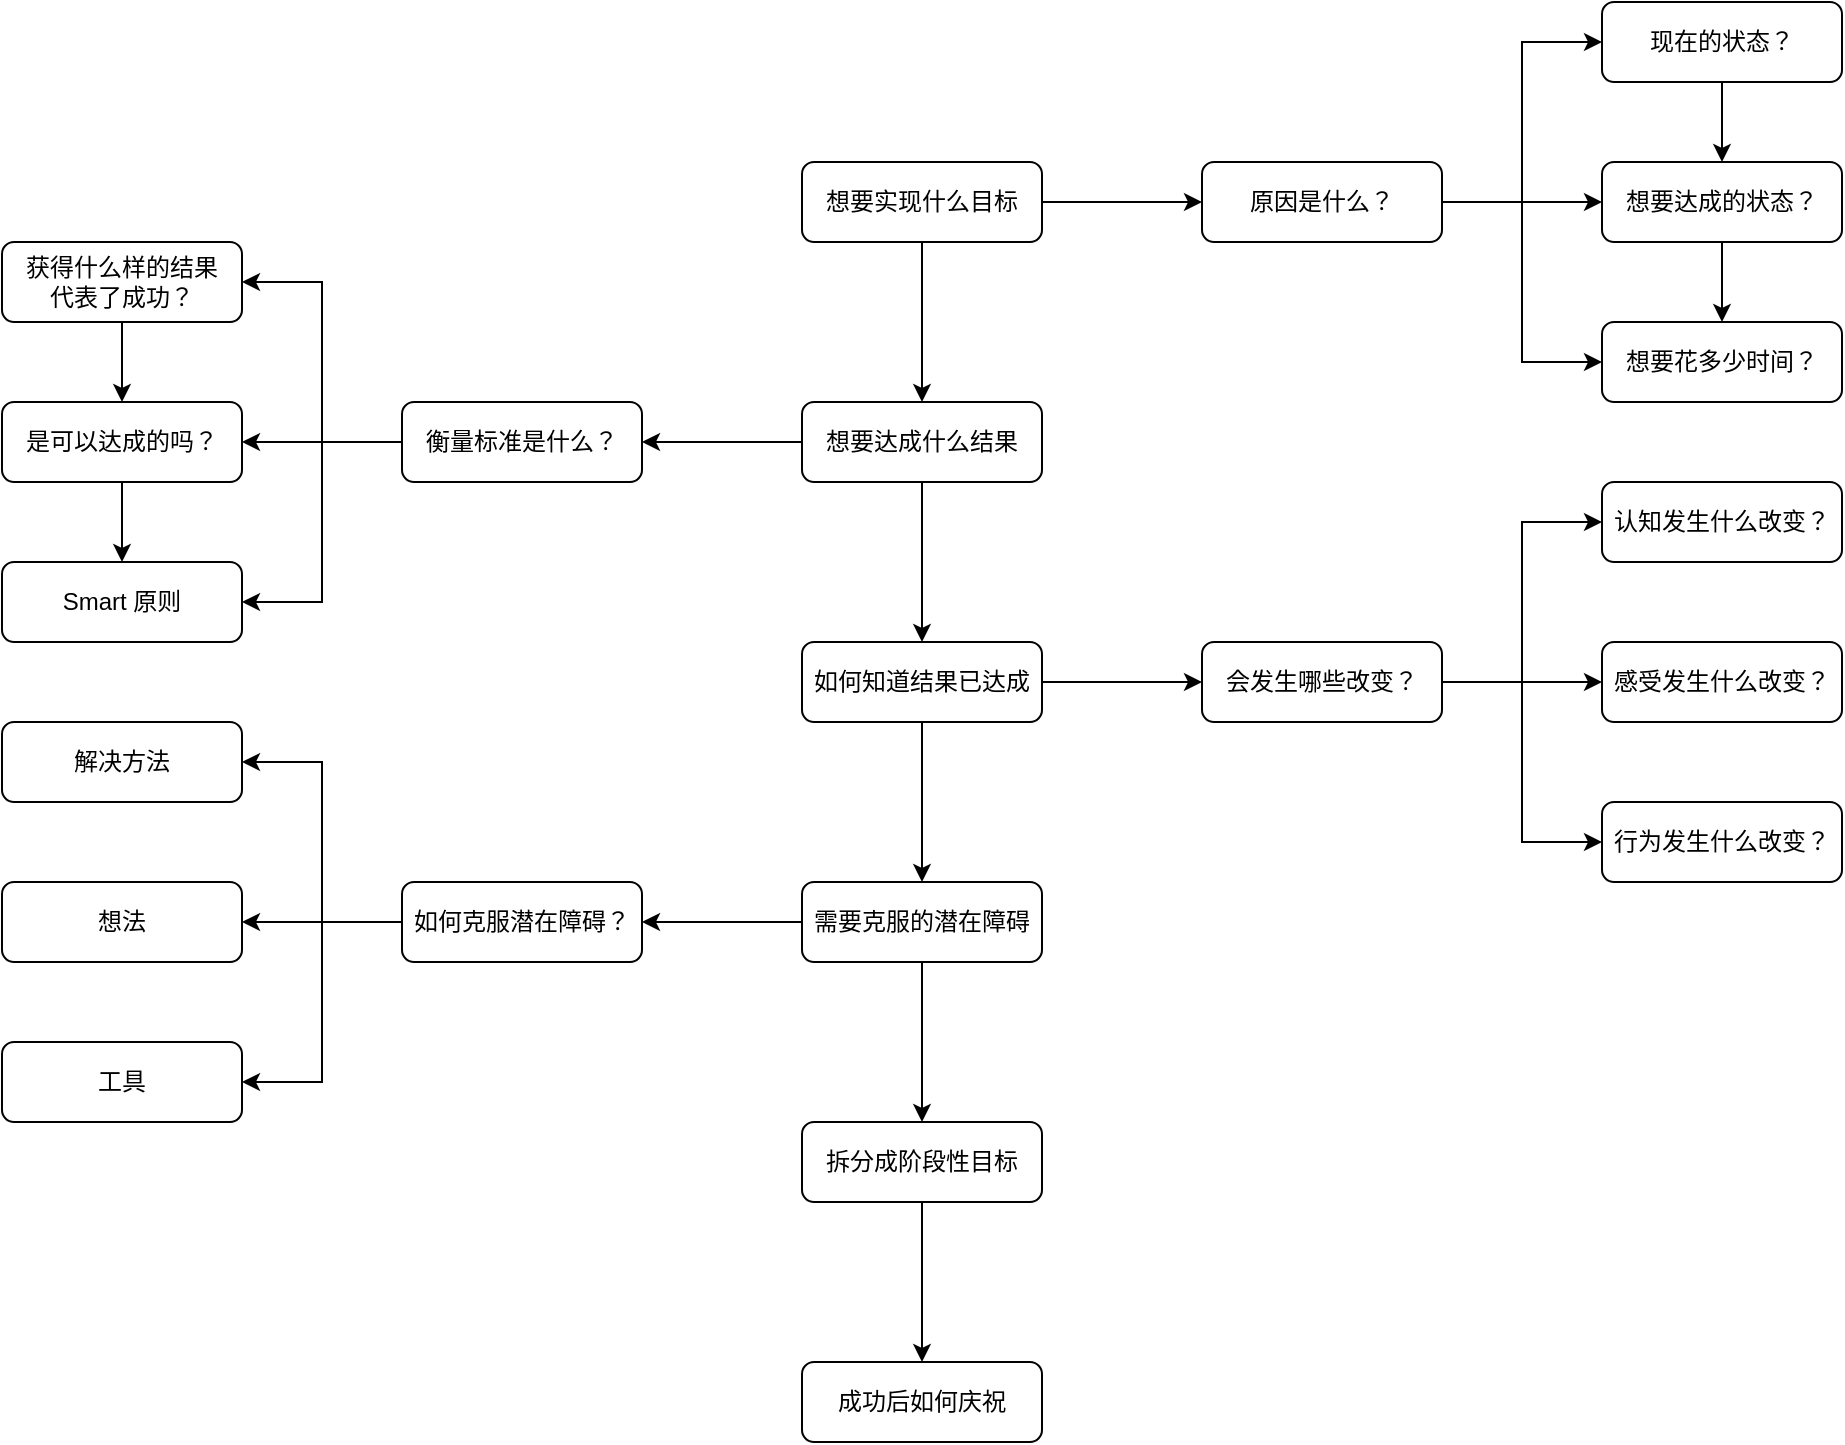 <mxfile version="24.8.6">
  <diagram name="行动计划" id="g7bI6O3wesZc79Nfie9q">
    <mxGraphModel dx="1820" dy="515" grid="1" gridSize="10" guides="1" tooltips="1" connect="1" arrows="1" fold="1" page="1" pageScale="1" pageWidth="827" pageHeight="1169" math="0" shadow="0">
      <root>
        <mxCell id="0" />
        <mxCell id="1" parent="0" />
        <mxCell id="AEj-KMiuFNynOYT03KIb-4" style="edgeStyle=orthogonalEdgeStyle;rounded=0;orthogonalLoop=1;jettySize=auto;html=1;" edge="1" parent="1" source="AEj-KMiuFNynOYT03KIb-1" target="AEj-KMiuFNynOYT03KIb-3">
          <mxGeometry relative="1" as="geometry" />
        </mxCell>
        <mxCell id="AEj-KMiuFNynOYT03KIb-13" style="edgeStyle=orthogonalEdgeStyle;rounded=0;orthogonalLoop=1;jettySize=auto;html=1;" edge="1" parent="1" source="AEj-KMiuFNynOYT03KIb-1" target="AEj-KMiuFNynOYT03KIb-2">
          <mxGeometry relative="1" as="geometry" />
        </mxCell>
        <mxCell id="AEj-KMiuFNynOYT03KIb-1" value="想要实现什么目标" style="rounded=1;whiteSpace=wrap;html=1;" vertex="1" parent="1">
          <mxGeometry x="360" y="160" width="120" height="40" as="geometry" />
        </mxCell>
        <mxCell id="AEj-KMiuFNynOYT03KIb-21" style="edgeStyle=orthogonalEdgeStyle;rounded=0;orthogonalLoop=1;jettySize=auto;html=1;" edge="1" parent="1" source="AEj-KMiuFNynOYT03KIb-2" target="AEj-KMiuFNynOYT03KIb-20">
          <mxGeometry relative="1" as="geometry" />
        </mxCell>
        <mxCell id="AEj-KMiuFNynOYT03KIb-2" value="想要达成什么结果" style="rounded=1;whiteSpace=wrap;html=1;" vertex="1" parent="1">
          <mxGeometry x="360" y="280" width="120" height="40" as="geometry" />
        </mxCell>
        <mxCell id="AEj-KMiuFNynOYT03KIb-6" style="edgeStyle=orthogonalEdgeStyle;rounded=0;orthogonalLoop=1;jettySize=auto;html=1;entryX=0;entryY=0.5;entryDx=0;entryDy=0;" edge="1" parent="1" source="AEj-KMiuFNynOYT03KIb-3" target="AEj-KMiuFNynOYT03KIb-5">
          <mxGeometry relative="1" as="geometry" />
        </mxCell>
        <mxCell id="AEj-KMiuFNynOYT03KIb-32" style="edgeStyle=orthogonalEdgeStyle;rounded=0;orthogonalLoop=1;jettySize=auto;html=1;" edge="1" parent="1" source="AEj-KMiuFNynOYT03KIb-3" target="AEj-KMiuFNynOYT03KIb-7">
          <mxGeometry relative="1" as="geometry" />
        </mxCell>
        <mxCell id="AEj-KMiuFNynOYT03KIb-33" style="edgeStyle=orthogonalEdgeStyle;rounded=0;orthogonalLoop=1;jettySize=auto;html=1;entryX=0;entryY=0.5;entryDx=0;entryDy=0;" edge="1" parent="1" source="AEj-KMiuFNynOYT03KIb-3" target="AEj-KMiuFNynOYT03KIb-9">
          <mxGeometry relative="1" as="geometry" />
        </mxCell>
        <mxCell id="AEj-KMiuFNynOYT03KIb-3" value="原因是什么？" style="rounded=1;whiteSpace=wrap;html=1;" vertex="1" parent="1">
          <mxGeometry x="560" y="160" width="120" height="40" as="geometry" />
        </mxCell>
        <mxCell id="AEj-KMiuFNynOYT03KIb-8" style="edgeStyle=orthogonalEdgeStyle;rounded=0;orthogonalLoop=1;jettySize=auto;html=1;entryX=0.5;entryY=0;entryDx=0;entryDy=0;" edge="1" parent="1" source="AEj-KMiuFNynOYT03KIb-5" target="AEj-KMiuFNynOYT03KIb-7">
          <mxGeometry relative="1" as="geometry" />
        </mxCell>
        <mxCell id="AEj-KMiuFNynOYT03KIb-5" value="现在的状态？" style="rounded=1;whiteSpace=wrap;html=1;" vertex="1" parent="1">
          <mxGeometry x="760" y="80" width="120" height="40" as="geometry" />
        </mxCell>
        <mxCell id="AEj-KMiuFNynOYT03KIb-10" style="edgeStyle=orthogonalEdgeStyle;rounded=0;orthogonalLoop=1;jettySize=auto;html=1;entryX=0.5;entryY=0;entryDx=0;entryDy=0;" edge="1" parent="1" source="AEj-KMiuFNynOYT03KIb-7" target="AEj-KMiuFNynOYT03KIb-9">
          <mxGeometry relative="1" as="geometry" />
        </mxCell>
        <mxCell id="AEj-KMiuFNynOYT03KIb-7" value="想要达成的状态？" style="rounded=1;whiteSpace=wrap;html=1;" vertex="1" parent="1">
          <mxGeometry x="760" y="160" width="120" height="40" as="geometry" />
        </mxCell>
        <mxCell id="AEj-KMiuFNynOYT03KIb-9" value="想要花多少时间？" style="rounded=1;whiteSpace=wrap;html=1;" vertex="1" parent="1">
          <mxGeometry x="760" y="240" width="120" height="40" as="geometry" />
        </mxCell>
        <mxCell id="AEj-KMiuFNynOYT03KIb-23" style="edgeStyle=orthogonalEdgeStyle;rounded=0;orthogonalLoop=1;jettySize=auto;html=1;" edge="1" parent="1" source="AEj-KMiuFNynOYT03KIb-20" target="AEj-KMiuFNynOYT03KIb-22">
          <mxGeometry relative="1" as="geometry" />
        </mxCell>
        <mxCell id="AEj-KMiuFNynOYT03KIb-36" value="" style="edgeStyle=orthogonalEdgeStyle;rounded=0;orthogonalLoop=1;jettySize=auto;html=1;" edge="1" parent="1" source="AEj-KMiuFNynOYT03KIb-20" target="AEj-KMiuFNynOYT03KIb-35">
          <mxGeometry relative="1" as="geometry" />
        </mxCell>
        <mxCell id="AEj-KMiuFNynOYT03KIb-20" value="如何知道结果已达成" style="rounded=1;whiteSpace=wrap;html=1;" vertex="1" parent="1">
          <mxGeometry x="360" y="400" width="120" height="40" as="geometry" />
        </mxCell>
        <mxCell id="AEj-KMiuFNynOYT03KIb-27" style="edgeStyle=orthogonalEdgeStyle;rounded=0;orthogonalLoop=1;jettySize=auto;html=1;entryX=0;entryY=0.5;entryDx=0;entryDy=0;" edge="1" parent="1" source="AEj-KMiuFNynOYT03KIb-22" target="AEj-KMiuFNynOYT03KIb-26">
          <mxGeometry relative="1" as="geometry" />
        </mxCell>
        <mxCell id="AEj-KMiuFNynOYT03KIb-28" style="edgeStyle=orthogonalEdgeStyle;rounded=0;orthogonalLoop=1;jettySize=auto;html=1;" edge="1" parent="1" source="AEj-KMiuFNynOYT03KIb-22" target="AEj-KMiuFNynOYT03KIb-25">
          <mxGeometry relative="1" as="geometry" />
        </mxCell>
        <mxCell id="AEj-KMiuFNynOYT03KIb-29" style="edgeStyle=orthogonalEdgeStyle;rounded=0;orthogonalLoop=1;jettySize=auto;html=1;entryX=0;entryY=0.5;entryDx=0;entryDy=0;" edge="1" parent="1" source="AEj-KMiuFNynOYT03KIb-22" target="AEj-KMiuFNynOYT03KIb-24">
          <mxGeometry relative="1" as="geometry" />
        </mxCell>
        <mxCell id="AEj-KMiuFNynOYT03KIb-22" value="会发生哪些改变？" style="rounded=1;whiteSpace=wrap;html=1;" vertex="1" parent="1">
          <mxGeometry x="560" y="400" width="120" height="40" as="geometry" />
        </mxCell>
        <mxCell id="AEj-KMiuFNynOYT03KIb-24" value="行为发生什么改变？" style="rounded=1;whiteSpace=wrap;html=1;" vertex="1" parent="1">
          <mxGeometry x="760" y="480" width="120" height="40" as="geometry" />
        </mxCell>
        <mxCell id="AEj-KMiuFNynOYT03KIb-25" value="感受发生什么改变？" style="rounded=1;whiteSpace=wrap;html=1;" vertex="1" parent="1">
          <mxGeometry x="760" y="400" width="120" height="40" as="geometry" />
        </mxCell>
        <mxCell id="AEj-KMiuFNynOYT03KIb-26" value="认知发生什么改变？" style="rounded=1;whiteSpace=wrap;html=1;" vertex="1" parent="1">
          <mxGeometry x="760" y="320" width="120" height="40" as="geometry" />
        </mxCell>
        <mxCell id="AEj-KMiuFNynOYT03KIb-12" style="edgeStyle=orthogonalEdgeStyle;rounded=0;orthogonalLoop=1;jettySize=auto;html=1;" edge="1" parent="1" source="AEj-KMiuFNynOYT03KIb-2" target="AEj-KMiuFNynOYT03KIb-11">
          <mxGeometry relative="1" as="geometry" />
        </mxCell>
        <mxCell id="AEj-KMiuFNynOYT03KIb-16" style="edgeStyle=orthogonalEdgeStyle;rounded=0;orthogonalLoop=1;jettySize=auto;html=1;entryX=1;entryY=0.5;entryDx=0;entryDy=0;" edge="1" parent="1" source="AEj-KMiuFNynOYT03KIb-11" target="AEj-KMiuFNynOYT03KIb-15">
          <mxGeometry relative="1" as="geometry">
            <Array as="points">
              <mxPoint x="120" y="300" />
              <mxPoint x="120" y="220" />
            </Array>
          </mxGeometry>
        </mxCell>
        <mxCell id="AEj-KMiuFNynOYT03KIb-30" style="edgeStyle=orthogonalEdgeStyle;rounded=0;orthogonalLoop=1;jettySize=auto;html=1;" edge="1" parent="1" source="AEj-KMiuFNynOYT03KIb-11" target="AEj-KMiuFNynOYT03KIb-14">
          <mxGeometry relative="1" as="geometry" />
        </mxCell>
        <mxCell id="AEj-KMiuFNynOYT03KIb-31" style="edgeStyle=orthogonalEdgeStyle;rounded=0;orthogonalLoop=1;jettySize=auto;html=1;entryX=1;entryY=0.5;entryDx=0;entryDy=0;" edge="1" parent="1" source="AEj-KMiuFNynOYT03KIb-11" target="AEj-KMiuFNynOYT03KIb-18">
          <mxGeometry relative="1" as="geometry" />
        </mxCell>
        <mxCell id="AEj-KMiuFNynOYT03KIb-11" value="衡量标准是什么？" style="rounded=1;whiteSpace=wrap;html=1;" vertex="1" parent="1">
          <mxGeometry x="160" y="280" width="120" height="40" as="geometry" />
        </mxCell>
        <mxCell id="AEj-KMiuFNynOYT03KIb-19" value="" style="edgeStyle=orthogonalEdgeStyle;rounded=0;orthogonalLoop=1;jettySize=auto;html=1;" edge="1" parent="1" source="AEj-KMiuFNynOYT03KIb-14" target="AEj-KMiuFNynOYT03KIb-18">
          <mxGeometry relative="1" as="geometry" />
        </mxCell>
        <mxCell id="AEj-KMiuFNynOYT03KIb-14" value="是可以达成的吗？" style="rounded=1;whiteSpace=wrap;html=1;" vertex="1" parent="1">
          <mxGeometry x="-40" y="280" width="120" height="40" as="geometry" />
        </mxCell>
        <mxCell id="AEj-KMiuFNynOYT03KIb-17" style="edgeStyle=orthogonalEdgeStyle;rounded=0;orthogonalLoop=1;jettySize=auto;html=1;entryX=0.5;entryY=0;entryDx=0;entryDy=0;" edge="1" parent="1" source="AEj-KMiuFNynOYT03KIb-15" target="AEj-KMiuFNynOYT03KIb-14">
          <mxGeometry relative="1" as="geometry" />
        </mxCell>
        <mxCell id="AEj-KMiuFNynOYT03KIb-15" value="获得什么样的结果&lt;br&gt;代表了成功？" style="rounded=1;whiteSpace=wrap;html=1;" vertex="1" parent="1">
          <mxGeometry x="-40" y="200" width="120" height="40" as="geometry" />
        </mxCell>
        <mxCell id="AEj-KMiuFNynOYT03KIb-18" value="Smart 原则" style="rounded=1;whiteSpace=wrap;html=1;" vertex="1" parent="1">
          <mxGeometry x="-40" y="360" width="120" height="40" as="geometry" />
        </mxCell>
        <mxCell id="AEj-KMiuFNynOYT03KIb-38" style="edgeStyle=orthogonalEdgeStyle;rounded=0;orthogonalLoop=1;jettySize=auto;html=1;" edge="1" parent="1" source="AEj-KMiuFNynOYT03KIb-35" target="AEj-KMiuFNynOYT03KIb-37">
          <mxGeometry relative="1" as="geometry" />
        </mxCell>
        <mxCell id="AEj-KMiuFNynOYT03KIb-44" style="edgeStyle=orthogonalEdgeStyle;rounded=0;orthogonalLoop=1;jettySize=auto;html=1;entryX=0.5;entryY=0;entryDx=0;entryDy=0;" edge="1" parent="1" source="AEj-KMiuFNynOYT03KIb-35" target="AEj-KMiuFNynOYT03KIb-43">
          <mxGeometry relative="1" as="geometry" />
        </mxCell>
        <mxCell id="AEj-KMiuFNynOYT03KIb-35" value="需要克服的潜在障碍" style="rounded=1;whiteSpace=wrap;html=1;" vertex="1" parent="1">
          <mxGeometry x="360" y="520" width="120" height="40" as="geometry" />
        </mxCell>
        <mxCell id="AEj-KMiuFNynOYT03KIb-41" style="edgeStyle=orthogonalEdgeStyle;rounded=0;orthogonalLoop=1;jettySize=auto;html=1;entryX=1;entryY=0.5;entryDx=0;entryDy=0;" edge="1" parent="1" source="AEj-KMiuFNynOYT03KIb-37" target="AEj-KMiuFNynOYT03KIb-39">
          <mxGeometry relative="1" as="geometry" />
        </mxCell>
        <mxCell id="AEj-KMiuFNynOYT03KIb-42" style="edgeStyle=orthogonalEdgeStyle;rounded=0;orthogonalLoop=1;jettySize=auto;html=1;entryX=1;entryY=0.5;entryDx=0;entryDy=0;" edge="1" parent="1" source="AEj-KMiuFNynOYT03KIb-37" target="AEj-KMiuFNynOYT03KIb-40">
          <mxGeometry relative="1" as="geometry" />
        </mxCell>
        <mxCell id="AEj-KMiuFNynOYT03KIb-46" style="edgeStyle=orthogonalEdgeStyle;rounded=0;orthogonalLoop=1;jettySize=auto;html=1;entryX=1;entryY=0.5;entryDx=0;entryDy=0;" edge="1" parent="1" source="AEj-KMiuFNynOYT03KIb-37" target="AEj-KMiuFNynOYT03KIb-45">
          <mxGeometry relative="1" as="geometry" />
        </mxCell>
        <mxCell id="AEj-KMiuFNynOYT03KIb-37" value="如何克服潜在障碍？" style="rounded=1;whiteSpace=wrap;html=1;" vertex="1" parent="1">
          <mxGeometry x="160" y="520" width="120" height="40" as="geometry" />
        </mxCell>
        <mxCell id="AEj-KMiuFNynOYT03KIb-39" value="解决方法" style="rounded=1;whiteSpace=wrap;html=1;" vertex="1" parent="1">
          <mxGeometry x="-40" y="440" width="120" height="40" as="geometry" />
        </mxCell>
        <mxCell id="AEj-KMiuFNynOYT03KIb-40" value="想法" style="rounded=1;whiteSpace=wrap;html=1;" vertex="1" parent="1">
          <mxGeometry x="-40" y="520" width="120" height="40" as="geometry" />
        </mxCell>
        <mxCell id="AEj-KMiuFNynOYT03KIb-48" style="edgeStyle=orthogonalEdgeStyle;rounded=0;orthogonalLoop=1;jettySize=auto;html=1;" edge="1" parent="1" source="AEj-KMiuFNynOYT03KIb-43" target="AEj-KMiuFNynOYT03KIb-47">
          <mxGeometry relative="1" as="geometry" />
        </mxCell>
        <mxCell id="AEj-KMiuFNynOYT03KIb-43" value="拆分成阶段性目标" style="rounded=1;whiteSpace=wrap;html=1;" vertex="1" parent="1">
          <mxGeometry x="360" y="640" width="120" height="40" as="geometry" />
        </mxCell>
        <mxCell id="AEj-KMiuFNynOYT03KIb-45" value="工具" style="rounded=1;whiteSpace=wrap;html=1;" vertex="1" parent="1">
          <mxGeometry x="-40" y="600" width="120" height="40" as="geometry" />
        </mxCell>
        <mxCell id="AEj-KMiuFNynOYT03KIb-47" value="成功后如何庆祝" style="rounded=1;whiteSpace=wrap;html=1;" vertex="1" parent="1">
          <mxGeometry x="360" y="760" width="120" height="40" as="geometry" />
        </mxCell>
      </root>
    </mxGraphModel>
  </diagram>
</mxfile>
